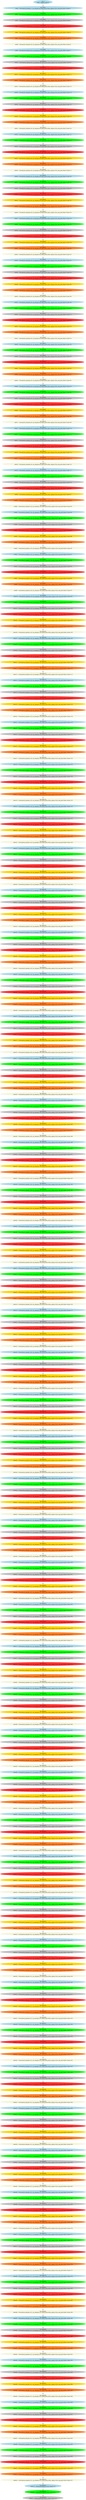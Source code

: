 digraph {
	node2 [label="[in: node1]
node2 -- ConvLayer(in_channels=3, out_channels=64, batch_norm=False, inplace=True, max_pool=False) (vLayer 0)" color=lightblue style=filled]
	node3 [label="[in: node2]
node3 -- ConvLayer(in_channels=64, out_channels=64, batch_norm=False, inplace=True, max_pool=False) (vLayer 1)" color=green style=filled]
	node4 [label="[in: node3]
node4 -- ConvLayer(in_channels=64, out_channels=64, batch_norm=False, inplace=True, max_pool=False) (vLayer 2)" color=grey style=filled]
	node5 [label="[in: node4]
node5 -- ConvLayer(in_channels=64, out_channels=64, batch_norm=False, inplace=True, max_pool=False) (vLayer 3)" color=firebrick1 style=filled]
	node6 [label="[in: node5]
node6 -- ConvLayer(in_channels=64, out_channels=64, batch_norm=False, inplace=True, max_pool=False) (vLayer 4)" color=gold style=filled]
	node7 [label="[in: node6]
node7 -- ConvLayer(in_channels=64, out_channels=64, batch_norm=False, inplace=True, max_pool=False) (vLayer 5)" color=chocolate1 style=filled]
	node8 [label="[in: node7]
node8 -- ConvLayer(in_channels=64, out_channels=64, batch_norm=False, inplace=True, max_pool=False) (vLayer 6)" color=beige style=filled]
	node9 [label="[in: node8]
node9 -- ConvLayer(in_channels=64, out_channels=64, batch_norm=False, inplace=True, max_pool=False) (vLayer 7)" color=lightblue style=filled]
	node10 [label="[in: node9]
node10 -- ConvLayer(in_channels=64, out_channels=64, batch_norm=False, inplace=True, max_pool=False) (vLayer 8)" color=green style=filled]
	node11 [label="[in: node10]
node11 -- ConvLayer(in_channels=64, out_channels=64, batch_norm=False, inplace=True, max_pool=False) (vLayer 9)" color=grey style=filled]
	node12 [label="[in: node11]
node12 -- ConvLayer(in_channels=64, out_channels=64, batch_norm=False, inplace=True, max_pool=False) (vLayer 10)" color=firebrick1 style=filled]
	node13 [label="[in: node12]
node13 -- ConvLayer(in_channels=64, out_channels=64, batch_norm=False, inplace=True, max_pool=False) (vLayer 11)" color=gold style=filled]
	node14 [label="[in: node13]
node14 -- ConvLayer(in_channels=64, out_channels=64, batch_norm=False, inplace=True, max_pool=False) (vLayer 12)" color=chocolate1 style=filled]
	node15 [label="[in: node14]
node15 -- ConvLayer(in_channels=64, out_channels=64, batch_norm=False, inplace=True, max_pool=False) (vLayer 13)" color=beige style=filled]
	node16 [label="[in: node15]
node16 -- ConvLayer(in_channels=64, out_channels=64, batch_norm=False, inplace=True, max_pool=False) (vLayer 14)" color=lightblue style=filled]
	node17 [label="[in: node16]
node17 -- ConvLayer(in_channels=64, out_channels=64, batch_norm=False, inplace=True, max_pool=False) (vLayer 15)" color=green style=filled]
	node18 [label="[in: node17]
node18 -- ConvLayer(in_channels=64, out_channels=64, batch_norm=False, inplace=True, max_pool=False) (vLayer 16)" color=grey style=filled]
	node19 [label="[in: node18]
node19 -- ConvLayer(in_channels=64, out_channels=64, batch_norm=False, inplace=True, max_pool=False) (vLayer 17)" color=firebrick1 style=filled]
	node20 [label="[in: node19]
node20 -- ConvLayer(in_channels=64, out_channels=64, batch_norm=False, inplace=True, max_pool=False) (vLayer 18)" color=gold style=filled]
	node21 [label="[in: node20]
node21 -- ConvLayer(in_channels=64, out_channels=64, batch_norm=False, inplace=True, max_pool=False) (vLayer 19)" color=chocolate1 style=filled]
	node22 [label="[in: node21]
node22 -- ConvLayer(in_channels=64, out_channels=64, batch_norm=False, inplace=True, max_pool=False) (vLayer 20)" color=beige style=filled]
	node23 [label="[in: node22]
node23 -- ConvLayer(in_channels=64, out_channels=64, batch_norm=False, inplace=True, max_pool=False) (vLayer 21)" color=lightblue style=filled]
	node24 [label="[in: node23]
node24 -- ConvLayer(in_channels=64, out_channels=64, batch_norm=False, inplace=True, max_pool=False) (vLayer 22)" color=green style=filled]
	node25 [label="[in: node24]
node25 -- ConvLayer(in_channels=64, out_channels=64, batch_norm=False, inplace=True, max_pool=False) (vLayer 23)" color=grey style=filled]
	node26 [label="[in: node25]
node26 -- ConvLayer(in_channels=64, out_channels=64, batch_norm=False, inplace=True, max_pool=False) (vLayer 24)" color=firebrick1 style=filled]
	node27 [label="[in: node26]
node27 -- ConvLayer(in_channels=64, out_channels=64, batch_norm=False, inplace=True, max_pool=False) (vLayer 25)" color=gold style=filled]
	node28 [label="[in: node27]
node28 -- ConvLayer(in_channels=64, out_channels=64, batch_norm=False, inplace=True, max_pool=False) (vLayer 26)" color=chocolate1 style=filled]
	node29 [label="[in: node28]
node29 -- ConvLayer(in_channels=64, out_channels=64, batch_norm=False, inplace=True, max_pool=False) (vLayer 27)" color=beige style=filled]
	node30 [label="[in: node29]
node30 -- ConvLayer(in_channels=64, out_channels=64, batch_norm=False, inplace=True, max_pool=False) (vLayer 28)" color=lightblue style=filled]
	node31 [label="[in: node30]
node31 -- ConvLayer(in_channels=64, out_channels=64, batch_norm=False, inplace=True, max_pool=False) (vLayer 29)" color=green style=filled]
	node32 [label="[in: node31]
node32 -- ConvLayer(in_channels=64, out_channels=64, batch_norm=False, inplace=True, max_pool=False) (vLayer 30)" color=grey style=filled]
	node33 [label="[in: node32]
node33 -- ConvLayer(in_channels=64, out_channels=64, batch_norm=False, inplace=True, max_pool=False) (vLayer 31)" color=firebrick1 style=filled]
	node34 [label="[in: node33]
node34 -- ConvLayer(in_channels=64, out_channels=64, batch_norm=False, inplace=True, max_pool=False) (vLayer 32)" color=gold style=filled]
	node35 [label="[in: node34]
node35 -- ConvLayer(in_channels=64, out_channels=64, batch_norm=False, inplace=True, max_pool=False) (vLayer 33)" color=chocolate1 style=filled]
	node36 [label="[in: node35]
node36 -- ConvLayer(in_channels=64, out_channels=64, batch_norm=False, inplace=True, max_pool=False) (vLayer 34)" color=beige style=filled]
	node37 [label="[in: node36]
node37 -- ConvLayer(in_channels=64, out_channels=64, batch_norm=False, inplace=True, max_pool=False) (vLayer 35)" color=lightblue style=filled]
	node38 [label="[in: node37]
node38 -- ConvLayer(in_channels=64, out_channels=64, batch_norm=False, inplace=True, max_pool=False) (vLayer 36)" color=green style=filled]
	node39 [label="[in: node38]
node39 -- ConvLayer(in_channels=64, out_channels=64, batch_norm=False, inplace=True, max_pool=False) (vLayer 37)" color=grey style=filled]
	node40 [label="[in: node39]
node40 -- ConvLayer(in_channels=64, out_channels=64, batch_norm=False, inplace=True, max_pool=False) (vLayer 38)" color=firebrick1 style=filled]
	node41 [label="[in: node40]
node41 -- ConvLayer(in_channels=64, out_channels=64, batch_norm=False, inplace=True, max_pool=False) (vLayer 39)" color=gold style=filled]
	node42 [label="[in: node41]
node42 -- ConvLayer(in_channels=64, out_channels=64, batch_norm=False, inplace=True, max_pool=False) (vLayer 40)" color=chocolate1 style=filled]
	node43 [label="[in: node42]
node43 -- ConvLayer(in_channels=64, out_channels=64, batch_norm=False, inplace=True, max_pool=False) (vLayer 41)" color=beige style=filled]
	node44 [label="[in: node43]
node44 -- ConvLayer(in_channels=64, out_channels=64, batch_norm=False, inplace=True, max_pool=False) (vLayer 42)" color=lightblue style=filled]
	node45 [label="[in: node44]
node45 -- ConvLayer(in_channels=64, out_channels=64, batch_norm=False, inplace=True, max_pool=False) (vLayer 43)" color=green style=filled]
	node46 [label="[in: node45]
node46 -- ConvLayer(in_channels=64, out_channels=64, batch_norm=False, inplace=True, max_pool=False) (vLayer 44)" color=grey style=filled]
	node47 [label="[in: node46]
node47 -- ConvLayer(in_channels=64, out_channels=64, batch_norm=False, inplace=True, max_pool=False) (vLayer 45)" color=firebrick1 style=filled]
	node48 [label="[in: node47]
node48 -- ConvLayer(in_channels=64, out_channels=64, batch_norm=False, inplace=True, max_pool=False) (vLayer 46)" color=gold style=filled]
	node49 [label="[in: node48]
node49 -- ConvLayer(in_channels=64, out_channels=64, batch_norm=False, inplace=True, max_pool=False) (vLayer 47)" color=chocolate1 style=filled]
	node50 [label="[in: node49]
node50 -- ConvLayer(in_channels=64, out_channels=64, batch_norm=False, inplace=True, max_pool=False) (vLayer 48)" color=beige style=filled]
	node51 [label="[in: node50]
node51 -- ConvLayer(in_channels=64, out_channels=64, batch_norm=False, inplace=True, max_pool=False) (vLayer 49)" color=lightblue style=filled]
	node52 [label="[in: node51]
node52 -- ConvLayer(in_channels=64, out_channels=64, batch_norm=False, inplace=True, max_pool=False) (vLayer 50)" color=green style=filled]
	node53 [label="[in: node52]
node53 -- ConvLayer(in_channels=64, out_channels=64, batch_norm=False, inplace=True, max_pool=False) (vLayer 51)" color=grey style=filled]
	node54 [label="[in: node53]
node54 -- ConvLayer(in_channels=64, out_channels=64, batch_norm=False, inplace=True, max_pool=False) (vLayer 52)" color=firebrick1 style=filled]
	node55 [label="[in: node54]
node55 -- ConvLayer(in_channels=64, out_channels=64, batch_norm=False, inplace=True, max_pool=False) (vLayer 53)" color=gold style=filled]
	node56 [label="[in: node55]
node56 -- ConvLayer(in_channels=64, out_channels=64, batch_norm=False, inplace=True, max_pool=False) (vLayer 54)" color=chocolate1 style=filled]
	node57 [label="[in: node56]
node57 -- ConvLayer(in_channels=64, out_channels=64, batch_norm=False, inplace=True, max_pool=False) (vLayer 55)" color=beige style=filled]
	node58 [label="[in: node57]
node58 -- ConvLayer(in_channels=64, out_channels=64, batch_norm=False, inplace=True, max_pool=False) (vLayer 56)" color=lightblue style=filled]
	node59 [label="[in: node58]
node59 -- ConvLayer(in_channels=64, out_channels=64, batch_norm=False, inplace=True, max_pool=False) (vLayer 57)" color=green style=filled]
	node60 [label="[in: node59]
node60 -- ConvLayer(in_channels=64, out_channels=64, batch_norm=False, inplace=True, max_pool=False) (vLayer 58)" color=grey style=filled]
	node61 [label="[in: node60]
node61 -- ConvLayer(in_channels=64, out_channels=64, batch_norm=False, inplace=True, max_pool=False) (vLayer 59)" color=firebrick1 style=filled]
	node62 [label="[in: node61]
node62 -- ConvLayer(in_channels=64, out_channels=64, batch_norm=False, inplace=True, max_pool=False) (vLayer 60)" color=gold style=filled]
	node63 [label="[in: node62]
node63 -- ConvLayer(in_channels=64, out_channels=64, batch_norm=False, inplace=True, max_pool=False) (vLayer 61)" color=chocolate1 style=filled]
	node64 [label="[in: node63]
node64 -- ConvLayer(in_channels=64, out_channels=64, batch_norm=False, inplace=True, max_pool=False) (vLayer 62)" color=beige style=filled]
	node65 [label="[in: node64]
node65 -- ConvLayer(in_channels=64, out_channels=64, batch_norm=False, inplace=True, max_pool=False) (vLayer 63)" color=lightblue style=filled]
	node66 [label="[in: node65]
node66 -- ConvLayer(in_channels=64, out_channels=64, batch_norm=False, inplace=True, max_pool=False) (vLayer 64)" color=green style=filled]
	node67 [label="[in: node66]
node67 -- ConvLayer(in_channels=64, out_channels=64, batch_norm=False, inplace=True, max_pool=False) (vLayer 65)" color=grey style=filled]
	node68 [label="[in: node67]
node68 -- ConvLayer(in_channels=64, out_channels=64, batch_norm=False, inplace=True, max_pool=False) (vLayer 66)" color=firebrick1 style=filled]
	node69 [label="[in: node68]
node69 -- ConvLayer(in_channels=64, out_channels=64, batch_norm=False, inplace=True, max_pool=False) (vLayer 67)" color=gold style=filled]
	node70 [label="[in: node69]
node70 -- ConvLayer(in_channels=64, out_channels=64, batch_norm=False, inplace=True, max_pool=False) (vLayer 68)" color=chocolate1 style=filled]
	node71 [label="[in: node70]
node71 -- ConvLayer(in_channels=64, out_channels=64, batch_norm=False, inplace=True, max_pool=False) (vLayer 69)" color=beige style=filled]
	node72 [label="[in: node71]
node72 -- ConvLayer(in_channels=64, out_channels=64, batch_norm=False, inplace=True, max_pool=False) (vLayer 70)" color=lightblue style=filled]
	node73 [label="[in: node72]
node73 -- ConvLayer(in_channels=64, out_channels=64, batch_norm=False, inplace=True, max_pool=False) (vLayer 71)" color=green style=filled]
	node74 [label="[in: node73]
node74 -- ConvLayer(in_channels=64, out_channels=64, batch_norm=False, inplace=True, max_pool=False) (vLayer 72)" color=grey style=filled]
	node75 [label="[in: node74]
node75 -- ConvLayer(in_channels=64, out_channels=64, batch_norm=False, inplace=True, max_pool=False) (vLayer 73)" color=firebrick1 style=filled]
	node76 [label="[in: node75]
node76 -- ConvLayer(in_channels=64, out_channels=64, batch_norm=False, inplace=True, max_pool=False) (vLayer 74)" color=gold style=filled]
	node77 [label="[in: node76]
node77 -- ConvLayer(in_channels=64, out_channels=64, batch_norm=False, inplace=True, max_pool=False) (vLayer 75)" color=chocolate1 style=filled]
	node78 [label="[in: node77]
node78 -- ConvLayer(in_channels=64, out_channels=64, batch_norm=False, inplace=True, max_pool=False) (vLayer 76)" color=beige style=filled]
	node79 [label="[in: node78]
node79 -- ConvLayer(in_channels=64, out_channels=64, batch_norm=False, inplace=True, max_pool=False) (vLayer 77)" color=lightblue style=filled]
	node80 [label="[in: node79]
node80 -- ConvLayer(in_channels=64, out_channels=64, batch_norm=False, inplace=True, max_pool=False) (vLayer 78)" color=green style=filled]
	node81 [label="[in: node80]
node81 -- ConvLayer(in_channels=64, out_channels=64, batch_norm=False, inplace=True, max_pool=False) (vLayer 79)" color=grey style=filled]
	node82 [label="[in: node81]
node82 -- ConvLayer(in_channels=64, out_channels=64, batch_norm=False, inplace=True, max_pool=False) (vLayer 80)" color=firebrick1 style=filled]
	node83 [label="[in: node82]
node83 -- ConvLayer(in_channels=64, out_channels=64, batch_norm=False, inplace=True, max_pool=True) (vLayer 81)" color=gold style=filled]
	node84 [label="[in: node83]
node84 -- ConvLayer(in_channels=64, out_channels=128, batch_norm=False, inplace=True, max_pool=False) (vLayer 82)" color=chocolate1 style=filled]
	node85 [label="[in: node84]
node85 -- ConvLayer(in_channels=128, out_channels=128, batch_norm=False, inplace=True, max_pool=False) (vLayer 83)" color=beige style=filled]
	node86 [label="[in: node85]
node86 -- ConvLayer(in_channels=128, out_channels=128, batch_norm=False, inplace=True, max_pool=False) (vLayer 84)" color=lightblue style=filled]
	node87 [label="[in: node86]
node87 -- ConvLayer(in_channels=128, out_channels=128, batch_norm=False, inplace=True, max_pool=False) (vLayer 85)" color=green style=filled]
	node88 [label="[in: node87]
node88 -- ConvLayer(in_channels=128, out_channels=128, batch_norm=False, inplace=True, max_pool=False) (vLayer 86)" color=grey style=filled]
	node89 [label="[in: node88]
node89 -- ConvLayer(in_channels=128, out_channels=128, batch_norm=False, inplace=True, max_pool=False) (vLayer 87)" color=firebrick1 style=filled]
	node90 [label="[in: node89]
node90 -- ConvLayer(in_channels=128, out_channels=128, batch_norm=False, inplace=True, max_pool=False) (vLayer 88)" color=gold style=filled]
	node91 [label="[in: node90]
node91 -- ConvLayer(in_channels=128, out_channels=128, batch_norm=False, inplace=True, max_pool=False) (vLayer 89)" color=chocolate1 style=filled]
	node92 [label="[in: node91]
node92 -- ConvLayer(in_channels=128, out_channels=128, batch_norm=False, inplace=True, max_pool=False) (vLayer 90)" color=beige style=filled]
	node93 [label="[in: node92]
node93 -- ConvLayer(in_channels=128, out_channels=128, batch_norm=False, inplace=True, max_pool=False) (vLayer 91)" color=lightblue style=filled]
	node94 [label="[in: node93]
node94 -- ConvLayer(in_channels=128, out_channels=128, batch_norm=False, inplace=True, max_pool=False) (vLayer 92)" color=green style=filled]
	node95 [label="[in: node94]
node95 -- ConvLayer(in_channels=128, out_channels=128, batch_norm=False, inplace=True, max_pool=False) (vLayer 93)" color=grey style=filled]
	node96 [label="[in: node95]
node96 -- ConvLayer(in_channels=128, out_channels=128, batch_norm=False, inplace=True, max_pool=False) (vLayer 94)" color=firebrick1 style=filled]
	node97 [label="[in: node96]
node97 -- ConvLayer(in_channels=128, out_channels=128, batch_norm=False, inplace=True, max_pool=False) (vLayer 95)" color=gold style=filled]
	node98 [label="[in: node97]
node98 -- ConvLayer(in_channels=128, out_channels=128, batch_norm=False, inplace=True, max_pool=False) (vLayer 96)" color=chocolate1 style=filled]
	node99 [label="[in: node98]
node99 -- ConvLayer(in_channels=128, out_channels=128, batch_norm=False, inplace=True, max_pool=False) (vLayer 97)" color=beige style=filled]
	node100 [label="[in: node99]
node100 -- ConvLayer(in_channels=128, out_channels=128, batch_norm=False, inplace=True, max_pool=False) (vLayer 98)" color=lightblue style=filled]
	node101 [label="[in: node100]
node101 -- ConvLayer(in_channels=128, out_channels=128, batch_norm=False, inplace=True, max_pool=False) (vLayer 99)" color=green style=filled]
	node102 [label="[in: node101]
node102 -- ConvLayer(in_channels=128, out_channels=128, batch_norm=False, inplace=True, max_pool=False) (vLayer 100)" color=grey style=filled]
	node103 [label="[in: node102]
node103 -- ConvLayer(in_channels=128, out_channels=128, batch_norm=False, inplace=True, max_pool=False) (vLayer 101)" color=firebrick1 style=filled]
	node104 [label="[in: node103]
node104 -- ConvLayer(in_channels=128, out_channels=128, batch_norm=False, inplace=True, max_pool=False) (vLayer 102)" color=gold style=filled]
	node105 [label="[in: node104]
node105 -- ConvLayer(in_channels=128, out_channels=128, batch_norm=False, inplace=True, max_pool=False) (vLayer 103)" color=chocolate1 style=filled]
	node106 [label="[in: node105]
node106 -- ConvLayer(in_channels=128, out_channels=128, batch_norm=False, inplace=True, max_pool=False) (vLayer 104)" color=beige style=filled]
	node107 [label="[in: node106]
node107 -- ConvLayer(in_channels=128, out_channels=128, batch_norm=False, inplace=True, max_pool=False) (vLayer 105)" color=lightblue style=filled]
	node108 [label="[in: node107]
node108 -- ConvLayer(in_channels=128, out_channels=128, batch_norm=False, inplace=True, max_pool=False) (vLayer 106)" color=green style=filled]
	node109 [label="[in: node108]
node109 -- ConvLayer(in_channels=128, out_channels=128, batch_norm=False, inplace=True, max_pool=False) (vLayer 107)" color=grey style=filled]
	node110 [label="[in: node109]
node110 -- ConvLayer(in_channels=128, out_channels=128, batch_norm=False, inplace=True, max_pool=False) (vLayer 108)" color=firebrick1 style=filled]
	node111 [label="[in: node110]
node111 -- ConvLayer(in_channels=128, out_channels=128, batch_norm=False, inplace=True, max_pool=False) (vLayer 109)" color=gold style=filled]
	node112 [label="[in: node111]
node112 -- ConvLayer(in_channels=128, out_channels=128, batch_norm=False, inplace=True, max_pool=False) (vLayer 110)" color=chocolate1 style=filled]
	node113 [label="[in: node112]
node113 -- ConvLayer(in_channels=128, out_channels=128, batch_norm=False, inplace=True, max_pool=False) (vLayer 111)" color=beige style=filled]
	node114 [label="[in: node113]
node114 -- ConvLayer(in_channels=128, out_channels=128, batch_norm=False, inplace=True, max_pool=False) (vLayer 112)" color=lightblue style=filled]
	node115 [label="[in: node114]
node115 -- ConvLayer(in_channels=128, out_channels=128, batch_norm=False, inplace=True, max_pool=False) (vLayer 113)" color=green style=filled]
	node116 [label="[in: node115]
node116 -- ConvLayer(in_channels=128, out_channels=128, batch_norm=False, inplace=True, max_pool=False) (vLayer 114)" color=grey style=filled]
	node117 [label="[in: node116]
node117 -- ConvLayer(in_channels=128, out_channels=128, batch_norm=False, inplace=True, max_pool=False) (vLayer 115)" color=firebrick1 style=filled]
	node118 [label="[in: node117]
node118 -- ConvLayer(in_channels=128, out_channels=128, batch_norm=False, inplace=True, max_pool=False) (vLayer 116)" color=gold style=filled]
	node119 [label="[in: node118]
node119 -- ConvLayer(in_channels=128, out_channels=128, batch_norm=False, inplace=True, max_pool=False) (vLayer 117)" color=chocolate1 style=filled]
	node120 [label="[in: node119]
node120 -- ConvLayer(in_channels=128, out_channels=128, batch_norm=False, inplace=True, max_pool=False) (vLayer 118)" color=beige style=filled]
	node121 [label="[in: node120]
node121 -- ConvLayer(in_channels=128, out_channels=128, batch_norm=False, inplace=True, max_pool=False) (vLayer 119)" color=lightblue style=filled]
	node122 [label="[in: node121]
node122 -- ConvLayer(in_channels=128, out_channels=128, batch_norm=False, inplace=True, max_pool=False) (vLayer 120)" color=green style=filled]
	node123 [label="[in: node122]
node123 -- ConvLayer(in_channels=128, out_channels=128, batch_norm=False, inplace=True, max_pool=False) (vLayer 121)" color=grey style=filled]
	node124 [label="[in: node123]
node124 -- ConvLayer(in_channels=128, out_channels=128, batch_norm=False, inplace=True, max_pool=False) (vLayer 122)" color=firebrick1 style=filled]
	node125 [label="[in: node124]
node125 -- ConvLayer(in_channels=128, out_channels=128, batch_norm=False, inplace=True, max_pool=False) (vLayer 123)" color=gold style=filled]
	node126 [label="[in: node125]
node126 -- ConvLayer(in_channels=128, out_channels=128, batch_norm=False, inplace=True, max_pool=False) (vLayer 124)" color=chocolate1 style=filled]
	node127 [label="[in: node126]
node127 -- ConvLayer(in_channels=128, out_channels=128, batch_norm=False, inplace=True, max_pool=False) (vLayer 125)" color=beige style=filled]
	node128 [label="[in: node127]
node128 -- ConvLayer(in_channels=128, out_channels=128, batch_norm=False, inplace=True, max_pool=False) (vLayer 126)" color=lightblue style=filled]
	node129 [label="[in: node128]
node129 -- ConvLayer(in_channels=128, out_channels=128, batch_norm=False, inplace=True, max_pool=False) (vLayer 127)" color=green style=filled]
	node130 [label="[in: node129]
node130 -- ConvLayer(in_channels=128, out_channels=128, batch_norm=False, inplace=True, max_pool=False) (vLayer 128)" color=grey style=filled]
	node131 [label="[in: node130]
node131 -- ConvLayer(in_channels=128, out_channels=128, batch_norm=False, inplace=True, max_pool=False) (vLayer 129)" color=firebrick1 style=filled]
	node132 [label="[in: node131]
node132 -- ConvLayer(in_channels=128, out_channels=128, batch_norm=False, inplace=True, max_pool=False) (vLayer 130)" color=gold style=filled]
	node133 [label="[in: node132]
node133 -- ConvLayer(in_channels=128, out_channels=128, batch_norm=False, inplace=True, max_pool=False) (vLayer 131)" color=chocolate1 style=filled]
	node134 [label="[in: node133]
node134 -- ConvLayer(in_channels=128, out_channels=128, batch_norm=False, inplace=True, max_pool=False) (vLayer 132)" color=beige style=filled]
	node135 [label="[in: node134]
node135 -- ConvLayer(in_channels=128, out_channels=128, batch_norm=False, inplace=True, max_pool=False) (vLayer 133)" color=lightblue style=filled]
	node136 [label="[in: node135]
node136 -- ConvLayer(in_channels=128, out_channels=128, batch_norm=False, inplace=True, max_pool=False) (vLayer 134)" color=green style=filled]
	node137 [label="[in: node136]
node137 -- ConvLayer(in_channels=128, out_channels=128, batch_norm=False, inplace=True, max_pool=False) (vLayer 135)" color=grey style=filled]
	node138 [label="[in: node137]
node138 -- ConvLayer(in_channels=128, out_channels=128, batch_norm=False, inplace=True, max_pool=False) (vLayer 136)" color=firebrick1 style=filled]
	node139 [label="[in: node138]
node139 -- ConvLayer(in_channels=128, out_channels=128, batch_norm=False, inplace=True, max_pool=False) (vLayer 137)" color=gold style=filled]
	node140 [label="[in: node139]
node140 -- ConvLayer(in_channels=128, out_channels=128, batch_norm=False, inplace=True, max_pool=False) (vLayer 138)" color=chocolate1 style=filled]
	node141 [label="[in: node140]
node141 -- ConvLayer(in_channels=128, out_channels=128, batch_norm=False, inplace=True, max_pool=False) (vLayer 139)" color=beige style=filled]
	node142 [label="[in: node141]
node142 -- ConvLayer(in_channels=128, out_channels=128, batch_norm=False, inplace=True, max_pool=False) (vLayer 140)" color=lightblue style=filled]
	node143 [label="[in: node142]
node143 -- ConvLayer(in_channels=128, out_channels=128, batch_norm=False, inplace=True, max_pool=False) (vLayer 141)" color=green style=filled]
	node144 [label="[in: node143]
node144 -- ConvLayer(in_channels=128, out_channels=128, batch_norm=False, inplace=True, max_pool=False) (vLayer 142)" color=grey style=filled]
	node145 [label="[in: node144]
node145 -- ConvLayer(in_channels=128, out_channels=128, batch_norm=False, inplace=True, max_pool=False) (vLayer 143)" color=firebrick1 style=filled]
	node146 [label="[in: node145]
node146 -- ConvLayer(in_channels=128, out_channels=128, batch_norm=False, inplace=True, max_pool=False) (vLayer 144)" color=gold style=filled]
	node147 [label="[in: node146]
node147 -- ConvLayer(in_channels=128, out_channels=128, batch_norm=False, inplace=True, max_pool=False) (vLayer 145)" color=chocolate1 style=filled]
	node148 [label="[in: node147]
node148 -- ConvLayer(in_channels=128, out_channels=128, batch_norm=False, inplace=True, max_pool=False) (vLayer 146)" color=beige style=filled]
	node149 [label="[in: node148]
node149 -- ConvLayer(in_channels=128, out_channels=128, batch_norm=False, inplace=True, max_pool=False) (vLayer 147)" color=lightblue style=filled]
	node150 [label="[in: node149]
node150 -- ConvLayer(in_channels=128, out_channels=128, batch_norm=False, inplace=True, max_pool=False) (vLayer 148)" color=green style=filled]
	node151 [label="[in: node150]
node151 -- ConvLayer(in_channels=128, out_channels=128, batch_norm=False, inplace=True, max_pool=False) (vLayer 149)" color=grey style=filled]
	node152 [label="[in: node151]
node152 -- ConvLayer(in_channels=128, out_channels=128, batch_norm=False, inplace=True, max_pool=False) (vLayer 150)" color=firebrick1 style=filled]
	node153 [label="[in: node152]
node153 -- ConvLayer(in_channels=128, out_channels=128, batch_norm=False, inplace=True, max_pool=False) (vLayer 151)" color=gold style=filled]
	node154 [label="[in: node153]
node154 -- ConvLayer(in_channels=128, out_channels=128, batch_norm=False, inplace=True, max_pool=False) (vLayer 152)" color=chocolate1 style=filled]
	node155 [label="[in: node154]
node155 -- ConvLayer(in_channels=128, out_channels=128, batch_norm=False, inplace=True, max_pool=False) (vLayer 153)" color=beige style=filled]
	node156 [label="[in: node155]
node156 -- ConvLayer(in_channels=128, out_channels=128, batch_norm=False, inplace=True, max_pool=False) (vLayer 154)" color=lightblue style=filled]
	node157 [label="[in: node156]
node157 -- ConvLayer(in_channels=128, out_channels=128, batch_norm=False, inplace=True, max_pool=False) (vLayer 155)" color=green style=filled]
	node158 [label="[in: node157]
node158 -- ConvLayer(in_channels=128, out_channels=128, batch_norm=False, inplace=True, max_pool=False) (vLayer 156)" color=grey style=filled]
	node159 [label="[in: node158]
node159 -- ConvLayer(in_channels=128, out_channels=128, batch_norm=False, inplace=True, max_pool=False) (vLayer 157)" color=firebrick1 style=filled]
	node160 [label="[in: node159]
node160 -- ConvLayer(in_channels=128, out_channels=128, batch_norm=False, inplace=True, max_pool=False) (vLayer 158)" color=gold style=filled]
	node161 [label="[in: node160]
node161 -- ConvLayer(in_channels=128, out_channels=128, batch_norm=False, inplace=True, max_pool=False) (vLayer 159)" color=chocolate1 style=filled]
	node162 [label="[in: node161]
node162 -- ConvLayer(in_channels=128, out_channels=128, batch_norm=False, inplace=True, max_pool=False) (vLayer 160)" color=beige style=filled]
	node163 [label="[in: node162]
node163 -- ConvLayer(in_channels=128, out_channels=128, batch_norm=False, inplace=True, max_pool=False) (vLayer 161)" color=lightblue style=filled]
	node164 [label="[in: node163]
node164 -- ConvLayer(in_channels=128, out_channels=128, batch_norm=False, inplace=True, max_pool=False) (vLayer 162)" color=green style=filled]
	node165 [label="[in: node164]
node165 -- ConvLayer(in_channels=128, out_channels=128, batch_norm=False, inplace=True, max_pool=True) (vLayer 163)" color=grey style=filled]
	node166 [label="[in: node165]
node166 -- ConvLayer(in_channels=128, out_channels=256, batch_norm=False, inplace=True, max_pool=False) (vLayer 164)" color=firebrick1 style=filled]
	node167 [label="[in: node166]
node167 -- ConvLayer(in_channels=256, out_channels=256, batch_norm=False, inplace=True, max_pool=False) (vLayer 165)" color=gold style=filled]
	node168 [label="[in: node167]
node168 -- ConvLayer(in_channels=256, out_channels=256, batch_norm=False, inplace=True, max_pool=False) (vLayer 166)" color=chocolate1 style=filled]
	node169 [label="[in: node168]
node169 -- ConvLayer(in_channels=256, out_channels=256, batch_norm=False, inplace=True, max_pool=False) (vLayer 167)" color=beige style=filled]
	node170 [label="[in: node169]
node170 -- ConvLayer(in_channels=256, out_channels=256, batch_norm=False, inplace=True, max_pool=False) (vLayer 168)" color=lightblue style=filled]
	node171 [label="[in: node170]
node171 -- ConvLayer(in_channels=256, out_channels=256, batch_norm=False, inplace=True, max_pool=False) (vLayer 169)" color=green style=filled]
	node172 [label="[in: node171]
node172 -- ConvLayer(in_channels=256, out_channels=256, batch_norm=False, inplace=True, max_pool=False) (vLayer 170)" color=grey style=filled]
	node173 [label="[in: node172]
node173 -- ConvLayer(in_channels=256, out_channels=256, batch_norm=False, inplace=True, max_pool=False) (vLayer 171)" color=firebrick1 style=filled]
	node174 [label="[in: node173]
node174 -- ConvLayer(in_channels=256, out_channels=256, batch_norm=False, inplace=True, max_pool=False) (vLayer 172)" color=gold style=filled]
	node175 [label="[in: node174]
node175 -- ConvLayer(in_channels=256, out_channels=256, batch_norm=False, inplace=True, max_pool=False) (vLayer 173)" color=chocolate1 style=filled]
	node176 [label="[in: node175]
node176 -- ConvLayer(in_channels=256, out_channels=256, batch_norm=False, inplace=True, max_pool=False) (vLayer 174)" color=beige style=filled]
	node177 [label="[in: node176]
node177 -- ConvLayer(in_channels=256, out_channels=256, batch_norm=False, inplace=True, max_pool=False) (vLayer 175)" color=lightblue style=filled]
	node178 [label="[in: node177]
node178 -- ConvLayer(in_channels=256, out_channels=256, batch_norm=False, inplace=True, max_pool=False) (vLayer 176)" color=green style=filled]
	node179 [label="[in: node178]
node179 -- ConvLayer(in_channels=256, out_channels=256, batch_norm=False, inplace=True, max_pool=False) (vLayer 177)" color=grey style=filled]
	node180 [label="[in: node179]
node180 -- ConvLayer(in_channels=256, out_channels=256, batch_norm=False, inplace=True, max_pool=False) (vLayer 178)" color=firebrick1 style=filled]
	node181 [label="[in: node180]
node181 -- ConvLayer(in_channels=256, out_channels=256, batch_norm=False, inplace=True, max_pool=False) (vLayer 179)" color=gold style=filled]
	node182 [label="[in: node181]
node182 -- ConvLayer(in_channels=256, out_channels=256, batch_norm=False, inplace=True, max_pool=False) (vLayer 180)" color=chocolate1 style=filled]
	node183 [label="[in: node182]
node183 -- ConvLayer(in_channels=256, out_channels=256, batch_norm=False, inplace=True, max_pool=False) (vLayer 181)" color=beige style=filled]
	node184 [label="[in: node183]
node184 -- ConvLayer(in_channels=256, out_channels=256, batch_norm=False, inplace=True, max_pool=False) (vLayer 182)" color=lightblue style=filled]
	node185 [label="[in: node184]
node185 -- ConvLayer(in_channels=256, out_channels=256, batch_norm=False, inplace=True, max_pool=False) (vLayer 183)" color=green style=filled]
	node186 [label="[in: node185]
node186 -- ConvLayer(in_channels=256, out_channels=256, batch_norm=False, inplace=True, max_pool=False) (vLayer 184)" color=grey style=filled]
	node187 [label="[in: node186]
node187 -- ConvLayer(in_channels=256, out_channels=256, batch_norm=False, inplace=True, max_pool=False) (vLayer 185)" color=firebrick1 style=filled]
	node188 [label="[in: node187]
node188 -- ConvLayer(in_channels=256, out_channels=256, batch_norm=False, inplace=True, max_pool=False) (vLayer 186)" color=gold style=filled]
	node189 [label="[in: node188]
node189 -- ConvLayer(in_channels=256, out_channels=256, batch_norm=False, inplace=True, max_pool=False) (vLayer 187)" color=chocolate1 style=filled]
	node190 [label="[in: node189]
node190 -- ConvLayer(in_channels=256, out_channels=256, batch_norm=False, inplace=True, max_pool=False) (vLayer 188)" color=beige style=filled]
	node191 [label="[in: node190]
node191 -- ConvLayer(in_channels=256, out_channels=256, batch_norm=False, inplace=True, max_pool=False) (vLayer 189)" color=lightblue style=filled]
	node192 [label="[in: node191]
node192 -- ConvLayer(in_channels=256, out_channels=256, batch_norm=False, inplace=True, max_pool=False) (vLayer 190)" color=green style=filled]
	node193 [label="[in: node192]
node193 -- ConvLayer(in_channels=256, out_channels=256, batch_norm=False, inplace=True, max_pool=False) (vLayer 191)" color=grey style=filled]
	node194 [label="[in: node193]
node194 -- ConvLayer(in_channels=256, out_channels=256, batch_norm=False, inplace=True, max_pool=False) (vLayer 192)" color=firebrick1 style=filled]
	node195 [label="[in: node194]
node195 -- ConvLayer(in_channels=256, out_channels=256, batch_norm=False, inplace=True, max_pool=False) (vLayer 193)" color=gold style=filled]
	node196 [label="[in: node195]
node196 -- ConvLayer(in_channels=256, out_channels=256, batch_norm=False, inplace=True, max_pool=False) (vLayer 194)" color=chocolate1 style=filled]
	node197 [label="[in: node196]
node197 -- ConvLayer(in_channels=256, out_channels=256, batch_norm=False, inplace=True, max_pool=False) (vLayer 195)" color=beige style=filled]
	node198 [label="[in: node197]
node198 -- ConvLayer(in_channels=256, out_channels=256, batch_norm=False, inplace=True, max_pool=False) (vLayer 196)" color=lightblue style=filled]
	node199 [label="[in: node198]
node199 -- ConvLayer(in_channels=256, out_channels=256, batch_norm=False, inplace=True, max_pool=False) (vLayer 197)" color=green style=filled]
	node200 [label="[in: node199]
node200 -- ConvLayer(in_channels=256, out_channels=256, batch_norm=False, inplace=True, max_pool=False) (vLayer 198)" color=grey style=filled]
	node201 [label="[in: node200]
node201 -- ConvLayer(in_channels=256, out_channels=256, batch_norm=False, inplace=True, max_pool=False) (vLayer 199)" color=firebrick1 style=filled]
	node202 [label="[in: node201]
node202 -- ConvLayer(in_channels=256, out_channels=256, batch_norm=False, inplace=True, max_pool=False) (vLayer 200)" color=gold style=filled]
	node203 [label="[in: node202]
node203 -- ConvLayer(in_channels=256, out_channels=256, batch_norm=False, inplace=True, max_pool=False) (vLayer 201)" color=chocolate1 style=filled]
	node204 [label="[in: node203]
node204 -- ConvLayer(in_channels=256, out_channels=256, batch_norm=False, inplace=True, max_pool=False) (vLayer 202)" color=beige style=filled]
	node205 [label="[in: node204]
node205 -- ConvLayer(in_channels=256, out_channels=256, batch_norm=False, inplace=True, max_pool=False) (vLayer 203)" color=lightblue style=filled]
	node206 [label="[in: node205]
node206 -- ConvLayer(in_channels=256, out_channels=256, batch_norm=False, inplace=True, max_pool=False) (vLayer 204)" color=green style=filled]
	node207 [label="[in: node206]
node207 -- ConvLayer(in_channels=256, out_channels=256, batch_norm=False, inplace=True, max_pool=False) (vLayer 205)" color=grey style=filled]
	node208 [label="[in: node207]
node208 -- ConvLayer(in_channels=256, out_channels=256, batch_norm=False, inplace=True, max_pool=False) (vLayer 206)" color=firebrick1 style=filled]
	node209 [label="[in: node208]
node209 -- ConvLayer(in_channels=256, out_channels=256, batch_norm=False, inplace=True, max_pool=False) (vLayer 207)" color=gold style=filled]
	node210 [label="[in: node209]
node210 -- ConvLayer(in_channels=256, out_channels=256, batch_norm=False, inplace=True, max_pool=False) (vLayer 208)" color=chocolate1 style=filled]
	node211 [label="[in: node210]
node211 -- ConvLayer(in_channels=256, out_channels=256, batch_norm=False, inplace=True, max_pool=False) (vLayer 209)" color=beige style=filled]
	node212 [label="[in: node211]
node212 -- ConvLayer(in_channels=256, out_channels=256, batch_norm=False, inplace=True, max_pool=False) (vLayer 210)" color=lightblue style=filled]
	node213 [label="[in: node212]
node213 -- ConvLayer(in_channels=256, out_channels=256, batch_norm=False, inplace=True, max_pool=False) (vLayer 211)" color=green style=filled]
	node214 [label="[in: node213]
node214 -- ConvLayer(in_channels=256, out_channels=256, batch_norm=False, inplace=True, max_pool=False) (vLayer 212)" color=grey style=filled]
	node215 [label="[in: node214]
node215 -- ConvLayer(in_channels=256, out_channels=256, batch_norm=False, inplace=True, max_pool=False) (vLayer 213)" color=firebrick1 style=filled]
	node216 [label="[in: node215]
node216 -- ConvLayer(in_channels=256, out_channels=256, batch_norm=False, inplace=True, max_pool=False) (vLayer 214)" color=gold style=filled]
	node217 [label="[in: node216]
node217 -- ConvLayer(in_channels=256, out_channels=256, batch_norm=False, inplace=True, max_pool=False) (vLayer 215)" color=chocolate1 style=filled]
	node218 [label="[in: node217]
node218 -- ConvLayer(in_channels=256, out_channels=256, batch_norm=False, inplace=True, max_pool=False) (vLayer 216)" color=beige style=filled]
	node219 [label="[in: node218]
node219 -- ConvLayer(in_channels=256, out_channels=256, batch_norm=False, inplace=True, max_pool=False) (vLayer 217)" color=lightblue style=filled]
	node220 [label="[in: node219]
node220 -- ConvLayer(in_channels=256, out_channels=256, batch_norm=False, inplace=True, max_pool=False) (vLayer 218)" color=green style=filled]
	node221 [label="[in: node220]
node221 -- ConvLayer(in_channels=256, out_channels=256, batch_norm=False, inplace=True, max_pool=False) (vLayer 219)" color=grey style=filled]
	node222 [label="[in: node221]
node222 -- ConvLayer(in_channels=256, out_channels=256, batch_norm=False, inplace=True, max_pool=False) (vLayer 220)" color=firebrick1 style=filled]
	node223 [label="[in: node222]
node223 -- ConvLayer(in_channels=256, out_channels=256, batch_norm=False, inplace=True, max_pool=False) (vLayer 221)" color=gold style=filled]
	node224 [label="[in: node223]
node224 -- ConvLayer(in_channels=256, out_channels=256, batch_norm=False, inplace=True, max_pool=False) (vLayer 222)" color=chocolate1 style=filled]
	node225 [label="[in: node224]
node225 -- ConvLayer(in_channels=256, out_channels=256, batch_norm=False, inplace=True, max_pool=False) (vLayer 223)" color=beige style=filled]
	node226 [label="[in: node225]
node226 -- ConvLayer(in_channels=256, out_channels=256, batch_norm=False, inplace=True, max_pool=False) (vLayer 224)" color=lightblue style=filled]
	node227 [label="[in: node226]
node227 -- ConvLayer(in_channels=256, out_channels=256, batch_norm=False, inplace=True, max_pool=False) (vLayer 225)" color=green style=filled]
	node228 [label="[in: node227]
node228 -- ConvLayer(in_channels=256, out_channels=256, batch_norm=False, inplace=True, max_pool=False) (vLayer 226)" color=grey style=filled]
	node229 [label="[in: node228]
node229 -- ConvLayer(in_channels=256, out_channels=256, batch_norm=False, inplace=True, max_pool=False) (vLayer 227)" color=firebrick1 style=filled]
	node230 [label="[in: node229]
node230 -- ConvLayer(in_channels=256, out_channels=256, batch_norm=False, inplace=True, max_pool=False) (vLayer 228)" color=gold style=filled]
	node231 [label="[in: node230]
node231 -- ConvLayer(in_channels=256, out_channels=256, batch_norm=False, inplace=True, max_pool=False) (vLayer 229)" color=chocolate1 style=filled]
	node232 [label="[in: node231]
node232 -- ConvLayer(in_channels=256, out_channels=256, batch_norm=False, inplace=True, max_pool=False) (vLayer 230)" color=beige style=filled]
	node233 [label="[in: node232]
node233 -- ConvLayer(in_channels=256, out_channels=256, batch_norm=False, inplace=True, max_pool=False) (vLayer 231)" color=lightblue style=filled]
	node234 [label="[in: node233]
node234 -- ConvLayer(in_channels=256, out_channels=256, batch_norm=False, inplace=True, max_pool=False) (vLayer 232)" color=green style=filled]
	node235 [label="[in: node234]
node235 -- ConvLayer(in_channels=256, out_channels=256, batch_norm=False, inplace=True, max_pool=False) (vLayer 233)" color=grey style=filled]
	node236 [label="[in: node235]
node236 -- ConvLayer(in_channels=256, out_channels=256, batch_norm=False, inplace=True, max_pool=False) (vLayer 234)" color=firebrick1 style=filled]
	node237 [label="[in: node236]
node237 -- ConvLayer(in_channels=256, out_channels=256, batch_norm=False, inplace=True, max_pool=False) (vLayer 235)" color=gold style=filled]
	node238 [label="[in: node237]
node238 -- ConvLayer(in_channels=256, out_channels=256, batch_norm=False, inplace=True, max_pool=False) (vLayer 236)" color=chocolate1 style=filled]
	node239 [label="[in: node238]
node239 -- ConvLayer(in_channels=256, out_channels=256, batch_norm=False, inplace=True, max_pool=False) (vLayer 237)" color=beige style=filled]
	node240 [label="[in: node239]
node240 -- ConvLayer(in_channels=256, out_channels=256, batch_norm=False, inplace=True, max_pool=False) (vLayer 238)" color=lightblue style=filled]
	node241 [label="[in: node240]
node241 -- ConvLayer(in_channels=256, out_channels=256, batch_norm=False, inplace=True, max_pool=False) (vLayer 239)" color=green style=filled]
	node242 [label="[in: node241]
node242 -- ConvLayer(in_channels=256, out_channels=256, batch_norm=False, inplace=True, max_pool=False) (vLayer 240)" color=grey style=filled]
	node243 [label="[in: node242]
node243 -- ConvLayer(in_channels=256, out_channels=256, batch_norm=False, inplace=True, max_pool=False) (vLayer 241)" color=firebrick1 style=filled]
	node244 [label="[in: node243]
node244 -- ConvLayer(in_channels=256, out_channels=256, batch_norm=False, inplace=True, max_pool=False) (vLayer 242)" color=gold style=filled]
	node245 [label="[in: node244]
node245 -- ConvLayer(in_channels=256, out_channels=256, batch_norm=False, inplace=True, max_pool=False) (vLayer 243)" color=chocolate1 style=filled]
	node246 [label="[in: node245]
node246 -- ConvLayer(in_channels=256, out_channels=256, batch_norm=False, inplace=True, max_pool=False) (vLayer 244)" color=beige style=filled]
	node247 [label="[in: node246]
node247 -- ConvLayer(in_channels=256, out_channels=256, batch_norm=False, inplace=True, max_pool=False) (vLayer 245)" color=lightblue style=filled]
	node248 [label="[in: node247]
node248 -- ConvLayer(in_channels=256, out_channels=256, batch_norm=False, inplace=True, max_pool=True) (vLayer 246)" color=green style=filled]
	node249 [label="[in: node248]
node249 -- ConvLayer(in_channels=256, out_channels=512, batch_norm=False, inplace=True, max_pool=False) (vLayer 247)" color=grey style=filled]
	node250 [label="[in: node249]
node250 -- ConvLayer(in_channels=512, out_channels=512, batch_norm=False, inplace=True, max_pool=False) (vLayer 248)" color=firebrick1 style=filled]
	node251 [label="[in: node250]
node251 -- ConvLayer(in_channels=512, out_channels=512, batch_norm=False, inplace=True, max_pool=False) (vLayer 249)" color=gold style=filled]
	node252 [label="[in: node251]
node252 -- ConvLayer(in_channels=512, out_channels=512, batch_norm=False, inplace=True, max_pool=False) (vLayer 250)" color=chocolate1 style=filled]
	node253 [label="[in: node252]
node253 -- ConvLayer(in_channels=512, out_channels=512, batch_norm=False, inplace=True, max_pool=False) (vLayer 251)" color=beige style=filled]
	node254 [label="[in: node253]
node254 -- ConvLayer(in_channels=512, out_channels=512, batch_norm=False, inplace=True, max_pool=False) (vLayer 252)" color=lightblue style=filled]
	node255 [label="[in: node254]
node255 -- ConvLayer(in_channels=512, out_channels=512, batch_norm=False, inplace=True, max_pool=False) (vLayer 253)" color=green style=filled]
	node256 [label="[in: node255]
node256 -- ConvLayer(in_channels=512, out_channels=512, batch_norm=False, inplace=True, max_pool=False) (vLayer 254)" color=grey style=filled]
	node257 [label="[in: node256]
node257 -- ConvLayer(in_channels=512, out_channels=512, batch_norm=False, inplace=True, max_pool=False) (vLayer 255)" color=firebrick1 style=filled]
	node258 [label="[in: node257]
node258 -- ConvLayer(in_channels=512, out_channels=512, batch_norm=False, inplace=True, max_pool=False) (vLayer 256)" color=gold style=filled]
	node259 [label="[in: node258]
node259 -- ConvLayer(in_channels=512, out_channels=512, batch_norm=False, inplace=True, max_pool=False) (vLayer 257)" color=chocolate1 style=filled]
	node260 [label="[in: node259]
node260 -- ConvLayer(in_channels=512, out_channels=512, batch_norm=False, inplace=True, max_pool=False) (vLayer 258)" color=beige style=filled]
	node261 [label="[in: node260]
node261 -- ConvLayer(in_channels=512, out_channels=512, batch_norm=False, inplace=True, max_pool=False) (vLayer 259)" color=lightblue style=filled]
	node262 [label="[in: node261]
node262 -- ConvLayer(in_channels=512, out_channels=512, batch_norm=False, inplace=True, max_pool=False) (vLayer 260)" color=green style=filled]
	node263 [label="[in: node262]
node263 -- ConvLayer(in_channels=512, out_channels=512, batch_norm=False, inplace=True, max_pool=False) (vLayer 261)" color=grey style=filled]
	node264 [label="[in: node263]
node264 -- ConvLayer(in_channels=512, out_channels=512, batch_norm=False, inplace=True, max_pool=False) (vLayer 262)" color=firebrick1 style=filled]
	node265 [label="[in: node264]
node265 -- ConvLayer(in_channels=512, out_channels=512, batch_norm=False, inplace=True, max_pool=False) (vLayer 263)" color=gold style=filled]
	node266 [label="[in: node265]
node266 -- ConvLayer(in_channels=512, out_channels=512, batch_norm=False, inplace=True, max_pool=False) (vLayer 264)" color=chocolate1 style=filled]
	node267 [label="[in: node266]
node267 -- ConvLayer(in_channels=512, out_channels=512, batch_norm=False, inplace=True, max_pool=False) (vLayer 265)" color=beige style=filled]
	node268 [label="[in: node267]
node268 -- ConvLayer(in_channels=512, out_channels=512, batch_norm=False, inplace=True, max_pool=False) (vLayer 266)" color=lightblue style=filled]
	node269 [label="[in: node268]
node269 -- ConvLayer(in_channels=512, out_channels=512, batch_norm=False, inplace=True, max_pool=False) (vLayer 267)" color=green style=filled]
	node270 [label="[in: node269]
node270 -- ConvLayer(in_channels=512, out_channels=512, batch_norm=False, inplace=True, max_pool=False) (vLayer 268)" color=grey style=filled]
	node271 [label="[in: node270]
node271 -- ConvLayer(in_channels=512, out_channels=512, batch_norm=False, inplace=True, max_pool=False) (vLayer 269)" color=firebrick1 style=filled]
	node272 [label="[in: node271]
node272 -- ConvLayer(in_channels=512, out_channels=512, batch_norm=False, inplace=True, max_pool=False) (vLayer 270)" color=gold style=filled]
	node273 [label="[in: node272]
node273 -- ConvLayer(in_channels=512, out_channels=512, batch_norm=False, inplace=True, max_pool=False) (vLayer 271)" color=chocolate1 style=filled]
	node274 [label="[in: node273]
node274 -- ConvLayer(in_channels=512, out_channels=512, batch_norm=False, inplace=True, max_pool=False) (vLayer 272)" color=beige style=filled]
	node275 [label="[in: node274]
node275 -- ConvLayer(in_channels=512, out_channels=512, batch_norm=False, inplace=True, max_pool=False) (vLayer 273)" color=lightblue style=filled]
	node276 [label="[in: node275]
node276 -- ConvLayer(in_channels=512, out_channels=512, batch_norm=False, inplace=True, max_pool=False) (vLayer 274)" color=green style=filled]
	node277 [label="[in: node276]
node277 -- ConvLayer(in_channels=512, out_channels=512, batch_norm=False, inplace=True, max_pool=False) (vLayer 275)" color=grey style=filled]
	node278 [label="[in: node277]
node278 -- ConvLayer(in_channels=512, out_channels=512, batch_norm=False, inplace=True, max_pool=False) (vLayer 276)" color=firebrick1 style=filled]
	node279 [label="[in: node278]
node279 -- ConvLayer(in_channels=512, out_channels=512, batch_norm=False, inplace=True, max_pool=False) (vLayer 277)" color=gold style=filled]
	node280 [label="[in: node279]
node280 -- ConvLayer(in_channels=512, out_channels=512, batch_norm=False, inplace=True, max_pool=False) (vLayer 278)" color=chocolate1 style=filled]
	node281 [label="[in: node280]
node281 -- ConvLayer(in_channels=512, out_channels=512, batch_norm=False, inplace=True, max_pool=False) (vLayer 279)" color=beige style=filled]
	node282 [label="[in: node281]
node282 -- ConvLayer(in_channels=512, out_channels=512, batch_norm=False, inplace=True, max_pool=False) (vLayer 280)" color=lightblue style=filled]
	node283 [label="[in: node282]
node283 -- ConvLayer(in_channels=512, out_channels=512, batch_norm=False, inplace=True, max_pool=False) (vLayer 281)" color=green style=filled]
	node284 [label="[in: node283]
node284 -- ConvLayer(in_channels=512, out_channels=512, batch_norm=False, inplace=True, max_pool=False) (vLayer 282)" color=grey style=filled]
	node285 [label="[in: node284]
node285 -- ConvLayer(in_channels=512, out_channels=512, batch_norm=False, inplace=True, max_pool=False) (vLayer 283)" color=firebrick1 style=filled]
	node286 [label="[in: node285]
node286 -- ConvLayer(in_channels=512, out_channels=512, batch_norm=False, inplace=True, max_pool=False) (vLayer 284)" color=gold style=filled]
	node287 [label="[in: node286]
node287 -- ConvLayer(in_channels=512, out_channels=512, batch_norm=False, inplace=True, max_pool=False) (vLayer 285)" color=chocolate1 style=filled]
	node288 [label="[in: node287]
node288 -- ConvLayer(in_channels=512, out_channels=512, batch_norm=False, inplace=True, max_pool=False) (vLayer 286)" color=beige style=filled]
	node289 [label="[in: node288]
node289 -- ConvLayer(in_channels=512, out_channels=512, batch_norm=False, inplace=True, max_pool=False) (vLayer 287)" color=lightblue style=filled]
	node290 [label="[in: node289]
node290 -- ConvLayer(in_channels=512, out_channels=512, batch_norm=False, inplace=True, max_pool=False) (vLayer 288)" color=green style=filled]
	node291 [label="[in: node290]
node291 -- ConvLayer(in_channels=512, out_channels=512, batch_norm=False, inplace=True, max_pool=False) (vLayer 289)" color=grey style=filled]
	node292 [label="[in: node291]
node292 -- ConvLayer(in_channels=512, out_channels=512, batch_norm=False, inplace=True, max_pool=False) (vLayer 290)" color=firebrick1 style=filled]
	node293 [label="[in: node292]
node293 -- ConvLayer(in_channels=512, out_channels=512, batch_norm=False, inplace=True, max_pool=False) (vLayer 291)" color=gold style=filled]
	node294 [label="[in: node293]
node294 -- ConvLayer(in_channels=512, out_channels=512, batch_norm=False, inplace=True, max_pool=False) (vLayer 292)" color=chocolate1 style=filled]
	node295 [label="[in: node294]
node295 -- ConvLayer(in_channels=512, out_channels=512, batch_norm=False, inplace=True, max_pool=False) (vLayer 293)" color=beige style=filled]
	node296 [label="[in: node295]
node296 -- ConvLayer(in_channels=512, out_channels=512, batch_norm=False, inplace=True, max_pool=False) (vLayer 294)" color=lightblue style=filled]
	node297 [label="[in: node296]
node297 -- ConvLayer(in_channels=512, out_channels=512, batch_norm=False, inplace=True, max_pool=False) (vLayer 295)" color=green style=filled]
	node298 [label="[in: node297]
node298 -- ConvLayer(in_channels=512, out_channels=512, batch_norm=False, inplace=True, max_pool=False) (vLayer 296)" color=grey style=filled]
	node299 [label="[in: node298]
node299 -- ConvLayer(in_channels=512, out_channels=512, batch_norm=False, inplace=True, max_pool=False) (vLayer 297)" color=firebrick1 style=filled]
	node300 [label="[in: node299]
node300 -- ConvLayer(in_channels=512, out_channels=512, batch_norm=False, inplace=True, max_pool=False) (vLayer 298)" color=gold style=filled]
	node301 [label="[in: node300]
node301 -- ConvLayer(in_channels=512, out_channels=512, batch_norm=False, inplace=True, max_pool=False) (vLayer 299)" color=chocolate1 style=filled]
	node302 [label="[in: node301]
node302 -- ConvLayer(in_channels=512, out_channels=512, batch_norm=False, inplace=True, max_pool=False) (vLayer 300)" color=beige style=filled]
	node303 [label="[in: node302]
node303 -- ConvLayer(in_channels=512, out_channels=512, batch_norm=False, inplace=True, max_pool=False) (vLayer 301)" color=lightblue style=filled]
	node304 [label="[in: node303]
node304 -- ConvLayer(in_channels=512, out_channels=512, batch_norm=False, inplace=True, max_pool=False) (vLayer 302)" color=green style=filled]
	node305 [label="[in: node304]
node305 -- ConvLayer(in_channels=512, out_channels=512, batch_norm=False, inplace=True, max_pool=False) (vLayer 303)" color=grey style=filled]
	node306 [label="[in: node305]
node306 -- ConvLayer(in_channels=512, out_channels=512, batch_norm=False, inplace=True, max_pool=False) (vLayer 304)" color=firebrick1 style=filled]
	node307 [label="[in: node306]
node307 -- ConvLayer(in_channels=512, out_channels=512, batch_norm=False, inplace=True, max_pool=False) (vLayer 305)" color=gold style=filled]
	node308 [label="[in: node307]
node308 -- ConvLayer(in_channels=512, out_channels=512, batch_norm=False, inplace=True, max_pool=False) (vLayer 306)" color=chocolate1 style=filled]
	node309 [label="[in: node308]
node309 -- ConvLayer(in_channels=512, out_channels=512, batch_norm=False, inplace=True, max_pool=False) (vLayer 307)" color=beige style=filled]
	node310 [label="[in: node309]
node310 -- ConvLayer(in_channels=512, out_channels=512, batch_norm=False, inplace=True, max_pool=False) (vLayer 308)" color=lightblue style=filled]
	node311 [label="[in: node310]
node311 -- ConvLayer(in_channels=512, out_channels=512, batch_norm=False, inplace=True, max_pool=False) (vLayer 309)" color=green style=filled]
	node312 [label="[in: node311]
node312 -- ConvLayer(in_channels=512, out_channels=512, batch_norm=False, inplace=True, max_pool=False) (vLayer 310)" color=grey style=filled]
	node313 [label="[in: node312]
node313 -- ConvLayer(in_channels=512, out_channels=512, batch_norm=False, inplace=True, max_pool=False) (vLayer 311)" color=firebrick1 style=filled]
	node314 [label="[in: node313]
node314 -- ConvLayer(in_channels=512, out_channels=512, batch_norm=False, inplace=True, max_pool=False) (vLayer 312)" color=gold style=filled]
	node315 [label="[in: node314]
node315 -- ConvLayer(in_channels=512, out_channels=512, batch_norm=False, inplace=True, max_pool=False) (vLayer 313)" color=chocolate1 style=filled]
	node316 [label="[in: node315]
node316 -- ConvLayer(in_channels=512, out_channels=512, batch_norm=False, inplace=True, max_pool=False) (vLayer 314)" color=beige style=filled]
	node317 [label="[in: node316]
node317 -- ConvLayer(in_channels=512, out_channels=512, batch_norm=False, inplace=True, max_pool=False) (vLayer 315)" color=lightblue style=filled]
	node318 [label="[in: node317]
node318 -- ConvLayer(in_channels=512, out_channels=512, batch_norm=False, inplace=True, max_pool=False) (vLayer 316)" color=green style=filled]
	node319 [label="[in: node318]
node319 -- ConvLayer(in_channels=512, out_channels=512, batch_norm=False, inplace=True, max_pool=False) (vLayer 317)" color=grey style=filled]
	node320 [label="[in: node319]
node320 -- ConvLayer(in_channels=512, out_channels=512, batch_norm=False, inplace=True, max_pool=False) (vLayer 318)" color=firebrick1 style=filled]
	node321 [label="[in: node320]
node321 -- ConvLayer(in_channels=512, out_channels=512, batch_norm=False, inplace=True, max_pool=False) (vLayer 319)" color=gold style=filled]
	node322 [label="[in: node321]
node322 -- ConvLayer(in_channels=512, out_channels=512, batch_norm=False, inplace=True, max_pool=False) (vLayer 320)" color=chocolate1 style=filled]
	node323 [label="[in: node322]
node323 -- ConvLayer(in_channels=512, out_channels=512, batch_norm=False, inplace=True, max_pool=False) (vLayer 321)" color=beige style=filled]
	node324 [label="[in: node323]
node324 -- ConvLayer(in_channels=512, out_channels=512, batch_norm=False, inplace=True, max_pool=False) (vLayer 322)" color=lightblue style=filled]
	node325 [label="[in: node324]
node325 -- ConvLayer(in_channels=512, out_channels=512, batch_norm=False, inplace=True, max_pool=False) (vLayer 323)" color=green style=filled]
	node326 [label="[in: node325]
node326 -- ConvLayer(in_channels=512, out_channels=512, batch_norm=False, inplace=True, max_pool=False) (vLayer 324)" color=grey style=filled]
	node327 [label="[in: node326]
node327 -- ConvLayer(in_channels=512, out_channels=512, batch_norm=False, inplace=True, max_pool=False) (vLayer 325)" color=firebrick1 style=filled]
	node328 [label="[in: node327]
node328 -- ConvLayer(in_channels=512, out_channels=512, batch_norm=False, inplace=True, max_pool=False) (vLayer 326)" color=gold style=filled]
	node329 [label="[in: node328]
node329 -- ConvLayer(in_channels=512, out_channels=512, batch_norm=False, inplace=True, max_pool=False) (vLayer 327)" color=chocolate1 style=filled]
	node330 [label="[in: node329]
node330 -- ConvLayer(in_channels=512, out_channels=512, batch_norm=False, inplace=True, max_pool=False) (vLayer 328)" color=beige style=filled]
	node331 [label="[in: node330]
node331 -- ConvLayer(in_channels=512, out_channels=512, batch_norm=False, inplace=True, max_pool=True) (vLayer 329)" color=lightblue style=filled]
	node332 [label="[in: node331]
node332 -- ConvLayer(in_channels=512, out_channels=512, batch_norm=False, inplace=True, max_pool=False) (vLayer 330)" color=green style=filled]
	node333 [label="[in: node332]
node333 -- ConvLayer(in_channels=512, out_channels=512, batch_norm=False, inplace=True, max_pool=False) (vLayer 331)" color=grey style=filled]
	node334 [label="[in: node333]
node334 -- ConvLayer(in_channels=512, out_channels=512, batch_norm=False, inplace=True, max_pool=False) (vLayer 332)" color=firebrick1 style=filled]
	node335 [label="[in: node334]
node335 -- ConvLayer(in_channels=512, out_channels=512, batch_norm=False, inplace=True, max_pool=False) (vLayer 333)" color=gold style=filled]
	node336 [label="[in: node335]
node336 -- ConvLayer(in_channels=512, out_channels=512, batch_norm=False, inplace=True, max_pool=False) (vLayer 334)" color=chocolate1 style=filled]
	node337 [label="[in: node336]
node337 -- ConvLayer(in_channels=512, out_channels=512, batch_norm=False, inplace=True, max_pool=False) (vLayer 335)" color=beige style=filled]
	node338 [label="[in: node337]
node338 -- ConvLayer(in_channels=512, out_channels=512, batch_norm=False, inplace=True, max_pool=False) (vLayer 336)" color=lightblue style=filled]
	node339 [label="[in: node338]
node339 -- ConvLayer(in_channels=512, out_channels=512, batch_norm=False, inplace=True, max_pool=False) (vLayer 337)" color=green style=filled]
	node340 [label="[in: node339]
node340 -- ConvLayer(in_channels=512, out_channels=512, batch_norm=False, inplace=True, max_pool=False) (vLayer 338)" color=grey style=filled]
	node341 [label="[in: node340]
node341 -- ConvLayer(in_channels=512, out_channels=512, batch_norm=False, inplace=True, max_pool=False) (vLayer 339)" color=firebrick1 style=filled]
	node342 [label="[in: node341]
node342 -- ConvLayer(in_channels=512, out_channels=512, batch_norm=False, inplace=True, max_pool=False) (vLayer 340)" color=gold style=filled]
	node343 [label="[in: node342]
node343 -- ConvLayer(in_channels=512, out_channels=512, batch_norm=False, inplace=True, max_pool=False) (vLayer 341)" color=chocolate1 style=filled]
	node344 [label="[in: node343]
node344 -- ConvLayer(in_channels=512, out_channels=512, batch_norm=False, inplace=True, max_pool=False) (vLayer 342)" color=beige style=filled]
	node345 [label="[in: node344]
node345 -- ConvLayer(in_channels=512, out_channels=512, batch_norm=False, inplace=True, max_pool=False) (vLayer 343)" color=lightblue style=filled]
	node346 [label="[in: node345]
node346 -- ConvLayer(in_channels=512, out_channels=512, batch_norm=False, inplace=True, max_pool=False) (vLayer 344)" color=green style=filled]
	node347 [label="[in: node346]
node347 -- ConvLayer(in_channels=512, out_channels=512, batch_norm=False, inplace=True, max_pool=False) (vLayer 345)" color=grey style=filled]
	node348 [label="[in: node347]
node348 -- ConvLayer(in_channels=512, out_channels=512, batch_norm=False, inplace=True, max_pool=False) (vLayer 346)" color=firebrick1 style=filled]
	node349 [label="[in: node348]
node349 -- ConvLayer(in_channels=512, out_channels=512, batch_norm=False, inplace=True, max_pool=False) (vLayer 347)" color=gold style=filled]
	node350 [label="[in: node349]
node350 -- ConvLayer(in_channels=512, out_channels=512, batch_norm=False, inplace=True, max_pool=False) (vLayer 348)" color=chocolate1 style=filled]
	node351 [label="[in: node350]
node351 -- ConvLayer(in_channels=512, out_channels=512, batch_norm=False, inplace=True, max_pool=False) (vLayer 349)" color=beige style=filled]
	node352 [label="[in: node351]
node352 -- ConvLayer(in_channels=512, out_channels=512, batch_norm=False, inplace=True, max_pool=False) (vLayer 350)" color=lightblue style=filled]
	node353 [label="[in: node352]
node353 -- ConvLayer(in_channels=512, out_channels=512, batch_norm=False, inplace=True, max_pool=False) (vLayer 351)" color=green style=filled]
	node354 [label="[in: node353]
node354 -- ConvLayer(in_channels=512, out_channels=512, batch_norm=False, inplace=True, max_pool=False) (vLayer 352)" color=grey style=filled]
	node355 [label="[in: node354]
node355 -- ConvLayer(in_channels=512, out_channels=512, batch_norm=False, inplace=True, max_pool=False) (vLayer 353)" color=firebrick1 style=filled]
	node356 [label="[in: node355]
node356 -- ConvLayer(in_channels=512, out_channels=512, batch_norm=False, inplace=True, max_pool=False) (vLayer 354)" color=gold style=filled]
	node357 [label="[in: node356]
node357 -- ConvLayer(in_channels=512, out_channels=512, batch_norm=False, inplace=True, max_pool=False) (vLayer 355)" color=chocolate1 style=filled]
	node358 [label="[in: node357]
node358 -- ConvLayer(in_channels=512, out_channels=512, batch_norm=False, inplace=True, max_pool=False) (vLayer 356)" color=beige style=filled]
	node359 [label="[in: node358]
node359 -- ConvLayer(in_channels=512, out_channels=512, batch_norm=False, inplace=True, max_pool=False) (vLayer 357)" color=lightblue style=filled]
	node360 [label="[in: node359]
node360 -- ConvLayer(in_channels=512, out_channels=512, batch_norm=False, inplace=True, max_pool=False) (vLayer 358)" color=green style=filled]
	node361 [label="[in: node360]
node361 -- ConvLayer(in_channels=512, out_channels=512, batch_norm=False, inplace=True, max_pool=False) (vLayer 359)" color=grey style=filled]
	node362 [label="[in: node361]
node362 -- ConvLayer(in_channels=512, out_channels=512, batch_norm=False, inplace=True, max_pool=False) (vLayer 360)" color=firebrick1 style=filled]
	node363 [label="[in: node362]
node363 -- ConvLayer(in_channels=512, out_channels=512, batch_norm=False, inplace=True, max_pool=False) (vLayer 361)" color=gold style=filled]
	node364 [label="[in: node363]
node364 -- ConvLayer(in_channels=512, out_channels=512, batch_norm=False, inplace=True, max_pool=False) (vLayer 362)" color=chocolate1 style=filled]
	node365 [label="[in: node364]
node365 -- ConvLayer(in_channels=512, out_channels=512, batch_norm=False, inplace=True, max_pool=False) (vLayer 363)" color=beige style=filled]
	node366 [label="[in: node365]
node366 -- ConvLayer(in_channels=512, out_channels=512, batch_norm=False, inplace=True, max_pool=False) (vLayer 364)" color=lightblue style=filled]
	node367 [label="[in: node366]
node367 -- ConvLayer(in_channels=512, out_channels=512, batch_norm=False, inplace=True, max_pool=False) (vLayer 365)" color=green style=filled]
	node368 [label="[in: node367]
node368 -- ConvLayer(in_channels=512, out_channels=512, batch_norm=False, inplace=True, max_pool=False) (vLayer 366)" color=grey style=filled]
	node369 [label="[in: node368]
node369 -- ConvLayer(in_channels=512, out_channels=512, batch_norm=False, inplace=True, max_pool=False) (vLayer 367)" color=firebrick1 style=filled]
	node370 [label="[in: node369]
node370 -- ConvLayer(in_channels=512, out_channels=512, batch_norm=False, inplace=True, max_pool=False) (vLayer 368)" color=gold style=filled]
	node371 [label="[in: node370]
node371 -- ConvLayer(in_channels=512, out_channels=512, batch_norm=False, inplace=True, max_pool=False) (vLayer 369)" color=chocolate1 style=filled]
	node372 [label="[in: node371]
node372 -- ConvLayer(in_channels=512, out_channels=512, batch_norm=False, inplace=True, max_pool=False) (vLayer 370)" color=beige style=filled]
	node373 [label="[in: node372]
node373 -- ConvLayer(in_channels=512, out_channels=512, batch_norm=False, inplace=True, max_pool=False) (vLayer 371)" color=lightblue style=filled]
	node374 [label="[in: node373]
node374 -- ConvLayer(in_channels=512, out_channels=512, batch_norm=False, inplace=True, max_pool=False) (vLayer 372)" color=green style=filled]
	node375 [label="[in: node374]
node375 -- ConvLayer(in_channels=512, out_channels=512, batch_norm=False, inplace=True, max_pool=False) (vLayer 373)" color=grey style=filled]
	node376 [label="[in: node375]
node376 -- ConvLayer(in_channels=512, out_channels=512, batch_norm=False, inplace=True, max_pool=False) (vLayer 374)" color=firebrick1 style=filled]
	node377 [label="[in: node376]
node377 -- ConvLayer(in_channels=512, out_channels=512, batch_norm=False, inplace=True, max_pool=False) (vLayer 375)" color=gold style=filled]
	node378 [label="[in: node377]
node378 -- ConvLayer(in_channels=512, out_channels=512, batch_norm=False, inplace=True, max_pool=False) (vLayer 376)" color=chocolate1 style=filled]
	node379 [label="[in: node378]
node379 -- ConvLayer(in_channels=512, out_channels=512, batch_norm=False, inplace=True, max_pool=False) (vLayer 377)" color=beige style=filled]
	node380 [label="[in: node379]
node380 -- ConvLayer(in_channels=512, out_channels=512, batch_norm=False, inplace=True, max_pool=False) (vLayer 378)" color=lightblue style=filled]
	node381 [label="[in: node380]
node381 -- ConvLayer(in_channels=512, out_channels=512, batch_norm=False, inplace=True, max_pool=False) (vLayer 379)" color=green style=filled]
	node382 [label="[in: node381]
node382 -- ConvLayer(in_channels=512, out_channels=512, batch_norm=False, inplace=True, max_pool=False) (vLayer 380)" color=grey style=filled]
	node383 [label="[in: node382]
node383 -- ConvLayer(in_channels=512, out_channels=512, batch_norm=False, inplace=True, max_pool=False) (vLayer 381)" color=firebrick1 style=filled]
	node384 [label="[in: node383]
node384 -- ConvLayer(in_channels=512, out_channels=512, batch_norm=False, inplace=True, max_pool=False) (vLayer 382)" color=gold style=filled]
	node385 [label="[in: node384]
node385 -- ConvLayer(in_channels=512, out_channels=512, batch_norm=False, inplace=True, max_pool=False) (vLayer 383)" color=chocolate1 style=filled]
	node386 [label="[in: node385]
node386 -- ConvLayer(in_channels=512, out_channels=512, batch_norm=False, inplace=True, max_pool=False) (vLayer 384)" color=beige style=filled]
	node387 [label="[in: node386]
node387 -- ConvLayer(in_channels=512, out_channels=512, batch_norm=False, inplace=True, max_pool=False) (vLayer 385)" color=lightblue style=filled]
	node388 [label="[in: node387]
node388 -- ConvLayer(in_channels=512, out_channels=512, batch_norm=False, inplace=True, max_pool=False) (vLayer 386)" color=green style=filled]
	node389 [label="[in: node388]
node389 -- ConvLayer(in_channels=512, out_channels=512, batch_norm=False, inplace=True, max_pool=False) (vLayer 387)" color=grey style=filled]
	node390 [label="[in: node389]
node390 -- ConvLayer(in_channels=512, out_channels=512, batch_norm=False, inplace=True, max_pool=False) (vLayer 388)" color=firebrick1 style=filled]
	node391 [label="[in: node390]
node391 -- ConvLayer(in_channels=512, out_channels=512, batch_norm=False, inplace=True, max_pool=False) (vLayer 389)" color=gold style=filled]
	node392 [label="[in: node391]
node392 -- ConvLayer(in_channels=512, out_channels=512, batch_norm=False, inplace=True, max_pool=False) (vLayer 390)" color=chocolate1 style=filled]
	node393 [label="[in: node392]
node393 -- ConvLayer(in_channels=512, out_channels=512, batch_norm=False, inplace=True, max_pool=False) (vLayer 391)" color=beige style=filled]
	node394 [label="[in: node393]
node394 -- ConvLayer(in_channels=512, out_channels=512, batch_norm=False, inplace=True, max_pool=False) (vLayer 392)" color=lightblue style=filled]
	node395 [label="[in: node394]
node395 -- ConvLayer(in_channels=512, out_channels=512, batch_norm=False, inplace=True, max_pool=False) (vLayer 393)" color=green style=filled]
	node396 [label="[in: node395]
node396 -- ConvLayer(in_channels=512, out_channels=512, batch_norm=False, inplace=True, max_pool=False) (vLayer 394)" color=grey style=filled]
	node397 [label="[in: node396]
node397 -- ConvLayer(in_channels=512, out_channels=512, batch_norm=False, inplace=True, max_pool=False) (vLayer 395)" color=firebrick1 style=filled]
	node398 [label="[in: node397]
node398 -- ConvLayer(in_channels=512, out_channels=512, batch_norm=False, inplace=True, max_pool=False) (vLayer 396)" color=gold style=filled]
	node399 [label="[in: node398]
node399 -- ConvLayer(in_channels=512, out_channels=512, batch_norm=False, inplace=True, max_pool=False) (vLayer 397)" color=chocolate1 style=filled]
	node400 [label="[in: node399]
node400 -- ConvLayer(in_channels=512, out_channels=512, batch_norm=False, inplace=True, max_pool=False) (vLayer 398)" color=beige style=filled]
	node401 [label="[in: node400]
node401 -- ConvLayer(in_channels=512, out_channels=512, batch_norm=False, inplace=True, max_pool=False) (vLayer 399)" color=lightblue style=filled]
	node402 [label="[in: node401]
node402 -- ConvLayer(in_channels=512, out_channels=512, batch_norm=False, inplace=True, max_pool=False) (vLayer 400)" color=green style=filled]
	node403 [label="[in: node402]
node403 -- ConvLayer(in_channels=512, out_channels=512, batch_norm=False, inplace=True, max_pool=False) (vLayer 401)" color=grey style=filled]
	node404 [label="[in: node403]
node404 -- ConvLayer(in_channels=512, out_channels=512, batch_norm=False, inplace=True, max_pool=False) (vLayer 402)" color=firebrick1 style=filled]
	node405 [label="[in: node404]
node405 -- ConvLayer(in_channels=512, out_channels=512, batch_norm=False, inplace=True, max_pool=False) (vLayer 403)" color=gold style=filled]
	node406 [label="[in: node405]
node406 -- ConvLayer(in_channels=512, out_channels=512, batch_norm=False, inplace=True, max_pool=False) (vLayer 404)" color=chocolate1 style=filled]
	node407 [label="[in: node406]
node407 -- ConvLayer(in_channels=512, out_channels=512, batch_norm=False, inplace=True, max_pool=False) (vLayer 405)" color=beige style=filled]
	node408 [label="[in: node407]
node408 -- ConvLayer(in_channels=512, out_channels=512, batch_norm=False, inplace=True, max_pool=False) (vLayer 406)" color=lightblue style=filled]
	node409 [label="[in: node408]
node409 -- ConvLayer(in_channels=512, out_channels=512, batch_norm=False, inplace=True, max_pool=False) (vLayer 407)" color=green style=filled]
	node410 [label="[in: node409]
node410 -- ConvLayer(in_channels=512, out_channels=512, batch_norm=False, inplace=True, max_pool=False) (vLayer 408)" color=grey style=filled]
	node411 [label="[in: node410]
node411 -- ConvLayer(in_channels=512, out_channels=512, batch_norm=False, inplace=True, max_pool=False) (vLayer 409)" color=firebrick1 style=filled]
	node412 [label="[in: node411]
node412 -- ConvLayer(in_channels=512, out_channels=512, batch_norm=False, inplace=True, max_pool=False) (vLayer 410)" color=gold style=filled]
	node413 [label="[in: node412]
node413 -- ConvLayer(in_channels=512, out_channels=512, batch_norm=False, inplace=True, max_pool=False) (vLayer 411)" color=chocolate1 style=filled]
	node414 [label="[in: node413]
node414 -- ConvLayer(in_channels=512, out_channels=512, batch_norm=False, inplace=True, max_pool=True) (vLayer 412)" color=beige style=filled]
	node415 [label="[in: node414]
node415 -- LinearLayer0(inplace=True) (vLayer 413)" color=lightblue style=filled]
	node416 [label="[in: node415]
node416 -- LinearLayer1(inplace=True) (vLayer 414)" color=green style=filled]
	node417 [label="[in: node416]
node417 -- LinearLayer2(num_classes=1000) (vLayer 415)" color=grey style=filled]
	node1 [label="[in: ]
node1 -- Input0 (vLayer 0)" color=lightblue style=filled]
	node1 -> node2
	node2 -> node3
	node3 -> node4
	node4 -> node5
	node5 -> node6
	node6 -> node7
	node7 -> node8
	node8 -> node9
	node9 -> node10
	node10 -> node11
	node11 -> node12
	node12 -> node13
	node13 -> node14
	node14 -> node15
	node15 -> node16
	node16 -> node17
	node17 -> node18
	node18 -> node19
	node19 -> node20
	node20 -> node21
	node21 -> node22
	node22 -> node23
	node23 -> node24
	node24 -> node25
	node25 -> node26
	node26 -> node27
	node27 -> node28
	node28 -> node29
	node29 -> node30
	node30 -> node31
	node31 -> node32
	node32 -> node33
	node33 -> node34
	node34 -> node35
	node35 -> node36
	node36 -> node37
	node37 -> node38
	node38 -> node39
	node39 -> node40
	node40 -> node41
	node41 -> node42
	node42 -> node43
	node43 -> node44
	node44 -> node45
	node45 -> node46
	node46 -> node47
	node47 -> node48
	node48 -> node49
	node49 -> node50
	node50 -> node51
	node51 -> node52
	node52 -> node53
	node53 -> node54
	node54 -> node55
	node55 -> node56
	node56 -> node57
	node57 -> node58
	node58 -> node59
	node59 -> node60
	node60 -> node61
	node61 -> node62
	node62 -> node63
	node63 -> node64
	node64 -> node65
	node65 -> node66
	node66 -> node67
	node67 -> node68
	node68 -> node69
	node69 -> node70
	node70 -> node71
	node71 -> node72
	node72 -> node73
	node73 -> node74
	node74 -> node75
	node75 -> node76
	node76 -> node77
	node77 -> node78
	node78 -> node79
	node79 -> node80
	node80 -> node81
	node81 -> node82
	node82 -> node83
	node83 -> node84
	node84 -> node85
	node85 -> node86
	node86 -> node87
	node87 -> node88
	node88 -> node89
	node89 -> node90
	node90 -> node91
	node91 -> node92
	node92 -> node93
	node93 -> node94
	node94 -> node95
	node95 -> node96
	node96 -> node97
	node97 -> node98
	node98 -> node99
	node99 -> node100
	node100 -> node101
	node101 -> node102
	node102 -> node103
	node103 -> node104
	node104 -> node105
	node105 -> node106
	node106 -> node107
	node107 -> node108
	node108 -> node109
	node109 -> node110
	node110 -> node111
	node111 -> node112
	node112 -> node113
	node113 -> node114
	node114 -> node115
	node115 -> node116
	node116 -> node117
	node117 -> node118
	node118 -> node119
	node119 -> node120
	node120 -> node121
	node121 -> node122
	node122 -> node123
	node123 -> node124
	node124 -> node125
	node125 -> node126
	node126 -> node127
	node127 -> node128
	node128 -> node129
	node129 -> node130
	node130 -> node131
	node131 -> node132
	node132 -> node133
	node133 -> node134
	node134 -> node135
	node135 -> node136
	node136 -> node137
	node137 -> node138
	node138 -> node139
	node139 -> node140
	node140 -> node141
	node141 -> node142
	node142 -> node143
	node143 -> node144
	node144 -> node145
	node145 -> node146
	node146 -> node147
	node147 -> node148
	node148 -> node149
	node149 -> node150
	node150 -> node151
	node151 -> node152
	node152 -> node153
	node153 -> node154
	node154 -> node155
	node155 -> node156
	node156 -> node157
	node157 -> node158
	node158 -> node159
	node159 -> node160
	node160 -> node161
	node161 -> node162
	node162 -> node163
	node163 -> node164
	node164 -> node165
	node165 -> node166
	node166 -> node167
	node167 -> node168
	node168 -> node169
	node169 -> node170
	node170 -> node171
	node171 -> node172
	node172 -> node173
	node173 -> node174
	node174 -> node175
	node175 -> node176
	node176 -> node177
	node177 -> node178
	node178 -> node179
	node179 -> node180
	node180 -> node181
	node181 -> node182
	node182 -> node183
	node183 -> node184
	node184 -> node185
	node185 -> node186
	node186 -> node187
	node187 -> node188
	node188 -> node189
	node189 -> node190
	node190 -> node191
	node191 -> node192
	node192 -> node193
	node193 -> node194
	node194 -> node195
	node195 -> node196
	node196 -> node197
	node197 -> node198
	node198 -> node199
	node199 -> node200
	node200 -> node201
	node201 -> node202
	node202 -> node203
	node203 -> node204
	node204 -> node205
	node205 -> node206
	node206 -> node207
	node207 -> node208
	node208 -> node209
	node209 -> node210
	node210 -> node211
	node211 -> node212
	node212 -> node213
	node213 -> node214
	node214 -> node215
	node215 -> node216
	node216 -> node217
	node217 -> node218
	node218 -> node219
	node219 -> node220
	node220 -> node221
	node221 -> node222
	node222 -> node223
	node223 -> node224
	node224 -> node225
	node225 -> node226
	node226 -> node227
	node227 -> node228
	node228 -> node229
	node229 -> node230
	node230 -> node231
	node231 -> node232
	node232 -> node233
	node233 -> node234
	node234 -> node235
	node235 -> node236
	node236 -> node237
	node237 -> node238
	node238 -> node239
	node239 -> node240
	node240 -> node241
	node241 -> node242
	node242 -> node243
	node243 -> node244
	node244 -> node245
	node245 -> node246
	node246 -> node247
	node247 -> node248
	node248 -> node249
	node249 -> node250
	node250 -> node251
	node251 -> node252
	node252 -> node253
	node253 -> node254
	node254 -> node255
	node255 -> node256
	node256 -> node257
	node257 -> node258
	node258 -> node259
	node259 -> node260
	node260 -> node261
	node261 -> node262
	node262 -> node263
	node263 -> node264
	node264 -> node265
	node265 -> node266
	node266 -> node267
	node267 -> node268
	node268 -> node269
	node269 -> node270
	node270 -> node271
	node271 -> node272
	node272 -> node273
	node273 -> node274
	node274 -> node275
	node275 -> node276
	node276 -> node277
	node277 -> node278
	node278 -> node279
	node279 -> node280
	node280 -> node281
	node281 -> node282
	node282 -> node283
	node283 -> node284
	node284 -> node285
	node285 -> node286
	node286 -> node287
	node287 -> node288
	node288 -> node289
	node289 -> node290
	node290 -> node291
	node291 -> node292
	node292 -> node293
	node293 -> node294
	node294 -> node295
	node295 -> node296
	node296 -> node297
	node297 -> node298
	node298 -> node299
	node299 -> node300
	node300 -> node301
	node301 -> node302
	node302 -> node303
	node303 -> node304
	node304 -> node305
	node305 -> node306
	node306 -> node307
	node307 -> node308
	node308 -> node309
	node309 -> node310
	node310 -> node311
	node311 -> node312
	node312 -> node313
	node313 -> node314
	node314 -> node315
	node315 -> node316
	node316 -> node317
	node317 -> node318
	node318 -> node319
	node319 -> node320
	node320 -> node321
	node321 -> node322
	node322 -> node323
	node323 -> node324
	node324 -> node325
	node325 -> node326
	node326 -> node327
	node327 -> node328
	node328 -> node329
	node329 -> node330
	node330 -> node331
	node331 -> node332
	node332 -> node333
	node333 -> node334
	node334 -> node335
	node335 -> node336
	node336 -> node337
	node337 -> node338
	node338 -> node339
	node339 -> node340
	node340 -> node341
	node341 -> node342
	node342 -> node343
	node343 -> node344
	node344 -> node345
	node345 -> node346
	node346 -> node347
	node347 -> node348
	node348 -> node349
	node349 -> node350
	node350 -> node351
	node351 -> node352
	node352 -> node353
	node353 -> node354
	node354 -> node355
	node355 -> node356
	node356 -> node357
	node357 -> node358
	node358 -> node359
	node359 -> node360
	node360 -> node361
	node361 -> node362
	node362 -> node363
	node363 -> node364
	node364 -> node365
	node365 -> node366
	node366 -> node367
	node367 -> node368
	node368 -> node369
	node369 -> node370
	node370 -> node371
	node371 -> node372
	node372 -> node373
	node373 -> node374
	node374 -> node375
	node375 -> node376
	node376 -> node377
	node377 -> node378
	node378 -> node379
	node379 -> node380
	node380 -> node381
	node381 -> node382
	node382 -> node383
	node383 -> node384
	node384 -> node385
	node385 -> node386
	node386 -> node387
	node387 -> node388
	node388 -> node389
	node389 -> node390
	node390 -> node391
	node391 -> node392
	node392 -> node393
	node393 -> node394
	node394 -> node395
	node395 -> node396
	node396 -> node397
	node397 -> node398
	node398 -> node399
	node399 -> node400
	node400 -> node401
	node401 -> node402
	node402 -> node403
	node403 -> node404
	node404 -> node405
	node405 -> node406
	node406 -> node407
	node407 -> node408
	node408 -> node409
	node409 -> node410
	node410 -> node411
	node411 -> node412
	node412 -> node413
	node413 -> node414
	node414 -> node415
	node415 -> node416
	node416 -> node417
}
